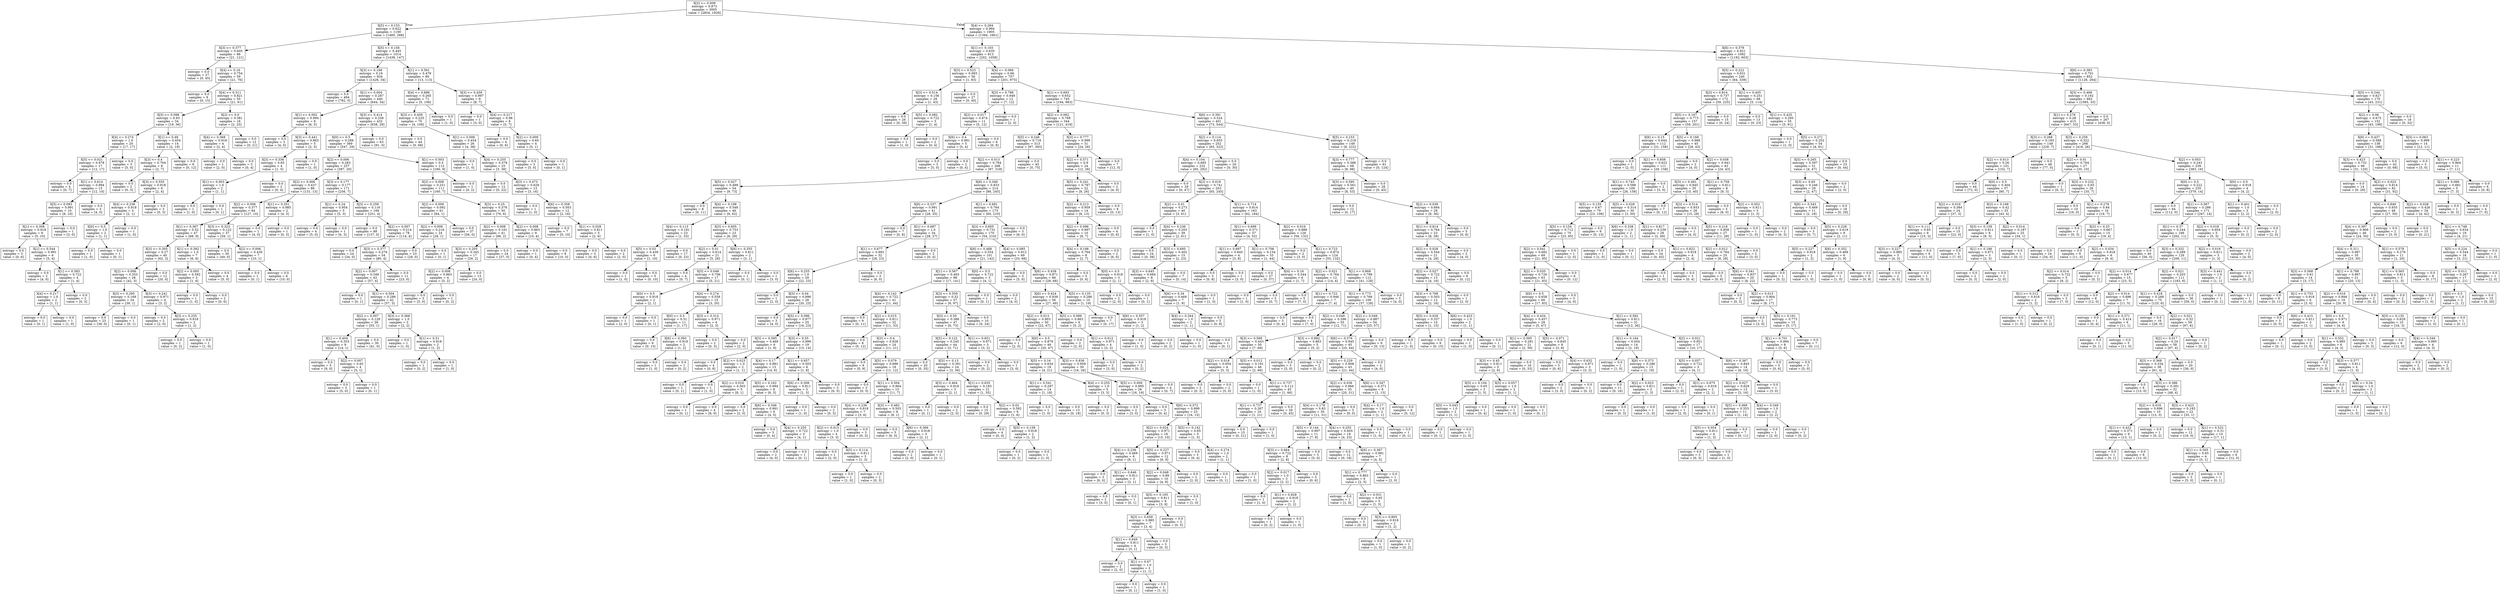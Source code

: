 digraph Tree {
node [shape=box] ;
0 [label="X[2] <= 0.009\nentropy = 0.973\nsamples = 3005\nvalue = [2854, 1929]"] ;
1 [label="X[5] <= 0.153\nentropy = 0.622\nsamples = 1100\nvalue = [1460, 268]"] ;
0 -> 1 [labeldistance=2.5, labelangle=45, headlabel="True"] ;
2 [label="X[3] <= 0.377\nentropy = 0.605\nsamples = 86\nvalue = [21, 121]"] ;
1 -> 2 ;
3 [label="entropy = 0.0\nsamples = 27\nvalue = [0, 45]"] ;
2 -> 3 ;
4 [label="X[4] <= 0.16\nentropy = 0.754\nsamples = 59\nvalue = [21, 76]"] ;
2 -> 4 ;
5 [label="entropy = 0.0\nsamples = 9\nvalue = [0, 15]"] ;
4 -> 5 ;
6 [label="X[4] <= 0.311\nentropy = 0.821\nsamples = 50\nvalue = [21, 61]"] ;
4 -> 6 ;
7 [label="X[5] <= 0.098\nentropy = 0.93\nsamples = 34\nvalue = [19, 36]"] ;
6 -> 7 ;
8 [label="X[4] <= 0.274\nentropy = 1.0\nsamples = 20\nvalue = [17, 17]"] ;
7 -> 8 ;
9 [label="X[5] <= 0.021\nentropy = 0.978\nsamples = 17\nvalue = [12, 17]"] ;
8 -> 9 ;
10 [label="entropy = 0.0\nsamples = 4\nvalue = [0, 7]"] ;
9 -> 10 ;
11 [label="X[1] <= 0.614\nentropy = 0.994\nsamples = 13\nvalue = [12, 10]"] ;
9 -> 11 ;
12 [label="X[5] <= 0.093\nentropy = 0.991\nsamples = 10\nvalue = [8, 10]"] ;
11 -> 12 ;
13 [label="X[1] <= 0.308\nentropy = 0.918\nsamples = 9\nvalue = [5, 10]"] ;
12 -> 13 ;
14 [label="entropy = 0.0\nsamples = 3\nvalue = [0, 6]"] ;
13 -> 14 ;
15 [label="X[1] <= 0.544\nentropy = 0.991\nsamples = 6\nvalue = [5, 4]"] ;
13 -> 15 ;
16 [label="entropy = 0.0\nsamples = 2\nvalue = [4, 0]"] ;
15 -> 16 ;
17 [label="X[1] <= 0.583\nentropy = 0.722\nsamples = 4\nvalue = [1, 4]"] ;
15 -> 17 ;
18 [label="X[4] <= 0.217\nentropy = 1.0\nsamples = 2\nvalue = [1, 1]"] ;
17 -> 18 ;
19 [label="entropy = 0.0\nsamples = 1\nvalue = [0, 1]"] ;
18 -> 19 ;
20 [label="entropy = 0.0\nsamples = 1\nvalue = [1, 0]"] ;
18 -> 20 ;
21 [label="entropy = 0.0\nsamples = 2\nvalue = [0, 3]"] ;
17 -> 21 ;
22 [label="entropy = 0.0\nsamples = 1\nvalue = [3, 0]"] ;
12 -> 22 ;
23 [label="entropy = 0.0\nsamples = 3\nvalue = [4, 0]"] ;
11 -> 23 ;
24 [label="entropy = 0.0\nsamples = 3\nvalue = [5, 0]"] ;
8 -> 24 ;
25 [label="X[1] <= 0.48\nentropy = 0.454\nsamples = 14\nvalue = [2, 19]"] ;
7 -> 25 ;
26 [label="X[3] <= 0.4\nentropy = 0.764\nsamples = 8\nvalue = [2, 7]"] ;
25 -> 26 ;
27 [label="entropy = 0.0\nsamples = 2\nvalue = [0, 3]"] ;
26 -> 27 ;
28 [label="X[3] <= 0.555\nentropy = 0.918\nsamples = 6\nvalue = [2, 4]"] ;
26 -> 28 ;
29 [label="X[4] <= 0.236\nentropy = 0.918\nsamples = 3\nvalue = [2, 1]"] ;
28 -> 29 ;
30 [label="X[0] <= 0.5\nentropy = 1.0\nsamples = 2\nvalue = [1, 1]"] ;
29 -> 30 ;
31 [label="entropy = 0.0\nsamples = 1\nvalue = [1, 0]"] ;
30 -> 31 ;
32 [label="entropy = 0.0\nsamples = 1\nvalue = [0, 1]"] ;
30 -> 32 ;
33 [label="entropy = 0.0\nsamples = 1\nvalue = [1, 0]"] ;
29 -> 33 ;
34 [label="entropy = 0.0\nsamples = 3\nvalue = [0, 3]"] ;
28 -> 34 ;
35 [label="entropy = 0.0\nsamples = 6\nvalue = [0, 12]"] ;
25 -> 35 ;
36 [label="X[2] <= 0.0\nentropy = 0.381\nsamples = 16\nvalue = [2, 25]"] ;
6 -> 36 ;
37 [label="X[4] <= 0.368\nentropy = 0.918\nsamples = 4\nvalue = [2, 4]"] ;
36 -> 37 ;
38 [label="entropy = 0.0\nsamples = 1\nvalue = [2, 0]"] ;
37 -> 38 ;
39 [label="entropy = 0.0\nsamples = 3\nvalue = [0, 4]"] ;
37 -> 39 ;
40 [label="entropy = 0.0\nsamples = 12\nvalue = [0, 21]"] ;
36 -> 40 ;
41 [label="X[5] <= 0.156\nentropy = 0.445\nsamples = 1014\nvalue = [1439, 147]"] ;
1 -> 41 ;
42 [label="X[3] <= 0.168\nentropy = 0.16\nsamples = 934\nvalue = [1426, 34]"] ;
41 -> 42 ;
43 [label="entropy = 0.0\nsamples = 494\nvalue = [782, 0]"] ;
42 -> 43 ;
44 [label="X[1] <= 0.004\nentropy = 0.287\nsamples = 440\nvalue = [644, 34]"] ;
42 -> 44 ;
45 [label="X[1] <= 0.002\nentropy = 0.994\nsamples = 8\nvalue = [6, 5]"] ;
44 -> 45 ;
46 [label="entropy = 0.0\nsamples = 3\nvalue = [4, 0]"] ;
45 -> 46 ;
47 [label="X[3] <= 0.441\nentropy = 0.863\nsamples = 5\nvalue = [2, 5]"] ;
45 -> 47 ;
48 [label="X[3] <= 0.336\nentropy = 0.65\nsamples = 4\nvalue = [1, 5]"] ;
47 -> 48 ;
49 [label="X[1] <= 0.003\nentropy = 1.0\nsamples = 2\nvalue = [1, 1]"] ;
48 -> 49 ;
50 [label="entropy = 0.0\nsamples = 1\nvalue = [1, 0]"] ;
49 -> 50 ;
51 [label="entropy = 0.0\nsamples = 1\nvalue = [0, 1]"] ;
49 -> 51 ;
52 [label="entropy = 0.0\nsamples = 2\nvalue = [0, 4]"] ;
48 -> 52 ;
53 [label="entropy = 0.0\nsamples = 1\nvalue = [1, 0]"] ;
47 -> 53 ;
54 [label="X[3] <= 0.414\nentropy = 0.258\nsamples = 432\nvalue = [638, 29]"] ;
44 -> 54 ;
55 [label="X[0] <= 0.5\nentropy = 0.288\nsamples = 369\nvalue = [547, 29]"] ;
54 -> 55 ;
56 [label="X[2] <= 0.006\nentropy = 0.283\nsamples = 257\nvalue = [387, 20]"] ;
55 -> 56 ;
57 [label="X[2] <= 0.006\nentropy = 0.437\nsamples = 86\nvalue = [131, 13]"] ;
56 -> 57 ;
58 [label="X[2] <= 0.006\nentropy = 0.377\nsamples = 84\nvalue = [127, 10]"] ;
57 -> 58 ;
59 [label="X[1] <= 0.367\nentropy = 0.52\nsamples = 47\nvalue = [68, 9]"] ;
58 -> 59 ;
60 [label="X[3] <= 0.305\nentropy = 0.27\nsamples = 40\nvalue = [62, 3]"] ;
59 -> 60 ;
61 [label="X[2] <= 0.006\nentropy = 0.353\nsamples = 28\nvalue = [42, 3]"] ;
60 -> 61 ;
62 [label="X[3] <= 0.295\nentropy = 0.169\nsamples = 24\nvalue = [39, 1]"] ;
61 -> 62 ;
63 [label="entropy = 0.0\nsamples = 23\nvalue = [39, 0]"] ;
62 -> 63 ;
64 [label="entropy = 0.0\nsamples = 1\nvalue = [0, 1]"] ;
62 -> 64 ;
65 [label="X[3] <= 0.241\nentropy = 0.971\nsamples = 4\nvalue = [3, 2]"] ;
61 -> 65 ;
66 [label="entropy = 0.0\nsamples = 2\nvalue = [2, 0]"] ;
65 -> 66 ;
67 [label="X[3] <= 0.255\nentropy = 0.918\nsamples = 2\nvalue = [1, 2]"] ;
65 -> 67 ;
68 [label="entropy = 0.0\nsamples = 1\nvalue = [0, 2]"] ;
67 -> 68 ;
69 [label="entropy = 0.0\nsamples = 1\nvalue = [1, 0]"] ;
67 -> 69 ;
70 [label="entropy = 0.0\nsamples = 12\nvalue = [20, 0]"] ;
60 -> 70 ;
71 [label="X[1] <= 0.392\nentropy = 1.0\nsamples = 7\nvalue = [6, 6]"] ;
59 -> 71 ;
72 [label="X[2] <= 0.005\nentropy = 0.592\nsamples = 3\nvalue = [1, 6]"] ;
71 -> 72 ;
73 [label="entropy = 0.0\nsamples = 1\nvalue = [1, 0]"] ;
72 -> 73 ;
74 [label="entropy = 0.0\nsamples = 2\nvalue = [0, 6]"] ;
72 -> 74 ;
75 [label="entropy = 0.0\nsamples = 4\nvalue = [5, 0]"] ;
71 -> 75 ;
76 [label="X[3] <= 0.323\nentropy = 0.122\nsamples = 37\nvalue = [59, 1]"] ;
58 -> 76 ;
77 [label="entropy = 0.0\nsamples = 30\nvalue = [49, 0]"] ;
76 -> 77 ;
78 [label="X[2] <= 0.006\nentropy = 0.439\nsamples = 7\nvalue = [10, 1]"] ;
76 -> 78 ;
79 [label="entropy = 0.0\nsamples = 1\nvalue = [0, 1]"] ;
78 -> 79 ;
80 [label="entropy = 0.0\nsamples = 6\nvalue = [10, 0]"] ;
78 -> 80 ;
81 [label="X[1] <= 0.351\nentropy = 0.985\nsamples = 2\nvalue = [4, 3]"] ;
57 -> 81 ;
82 [label="entropy = 0.0\nsamples = 1\nvalue = [4, 0]"] ;
81 -> 82 ;
83 [label="entropy = 0.0\nsamples = 1\nvalue = [0, 3]"] ;
81 -> 83 ;
84 [label="X[3] <= 0.177\nentropy = 0.177\nsamples = 171\nvalue = [256, 7]"] ;
56 -> 84 ;
85 [label="X[1] <= 0.24\nentropy = 0.954\nsamples = 5\nvalue = [5, 3]"] ;
84 -> 85 ;
86 [label="entropy = 0.0\nsamples = 4\nvalue = [5, 0]"] ;
85 -> 86 ;
87 [label="entropy = 0.0\nsamples = 1\nvalue = [0, 3]"] ;
85 -> 87 ;
88 [label="X[3] <= 0.259\nentropy = 0.116\nsamples = 166\nvalue = [251, 4]"] ;
84 -> 88 ;
89 [label="entropy = 0.0\nsamples = 88\nvalue = [137, 0]"] ;
88 -> 89 ;
90 [label="X[2] <= 0.007\nentropy = 0.214\nsamples = 78\nvalue = [114, 4]"] ;
88 -> 90 ;
91 [label="entropy = 0.0\nsamples = 24\nvalue = [34, 0]"] ;
90 -> 91 ;
92 [label="X[3] <= 0.377\nentropy = 0.276\nsamples = 54\nvalue = [80, 4]"] ;
90 -> 92 ;
93 [label="X[2] <= 0.007\nentropy = 0.349\nsamples = 43\nvalue = [57, 4]"] ;
92 -> 93 ;
94 [label="entropy = 0.0\nsamples = 1\nvalue = [0, 1]"] ;
93 -> 94 ;
95 [label="X[1] <= 0.504\nentropy = 0.286\nsamples = 42\nvalue = [57, 3]"] ;
93 -> 95 ;
96 [label="X[2] <= 0.007\nentropy = 0.129\nsamples = 39\nvalue = [55, 1]"] ;
95 -> 96 ;
97 [label="X[1] <= 0.404\nentropy = 0.353\nsamples = 9\nvalue = [14, 1]"] ;
96 -> 97 ;
98 [label="entropy = 0.0\nsamples = 5\nvalue = [9, 0]"] ;
97 -> 98 ;
99 [label="X[2] <= 0.007\nentropy = 0.65\nsamples = 4\nvalue = [5, 1]"] ;
97 -> 99 ;
100 [label="entropy = 0.0\nsamples = 3\nvalue = [5, 0]"] ;
99 -> 100 ;
101 [label="entropy = 0.0\nsamples = 1\nvalue = [0, 1]"] ;
99 -> 101 ;
102 [label="entropy = 0.0\nsamples = 30\nvalue = [41, 0]"] ;
96 -> 102 ;
103 [label="X[3] <= 0.368\nentropy = 1.0\nsamples = 3\nvalue = [2, 2]"] ;
95 -> 103 ;
104 [label="entropy = 0.0\nsamples = 1\nvalue = [1, 0]"] ;
103 -> 104 ;
105 [label="X[1] <= 0.51\nentropy = 0.918\nsamples = 2\nvalue = [1, 2]"] ;
103 -> 105 ;
106 [label="entropy = 0.0\nsamples = 1\nvalue = [0, 2]"] ;
105 -> 106 ;
107 [label="entropy = 0.0\nsamples = 1\nvalue = [1, 0]"] ;
105 -> 107 ;
108 [label="entropy = 0.0\nsamples = 11\nvalue = [23, 0]"] ;
92 -> 108 ;
109 [label="X[1] <= 0.503\nentropy = 0.3\nsamples = 112\nvalue = [160, 9]"] ;
55 -> 109 ;
110 [label="X[2] <= 0.008\nentropy = 0.251\nsamples = 111\nvalue = [160, 7]"] ;
109 -> 110 ;
111 [label="X[2] <= 0.006\nentropy = 0.092\nsamples = 61\nvalue = [84, 1]"] ;
110 -> 111 ;
112 [label="X[2] <= 0.006\nentropy = 0.216\nsamples = 24\nvalue = [28, 1]"] ;
111 -> 112 ;
113 [label="entropy = 0.0\nsamples = 23\nvalue = [28, 0]"] ;
112 -> 113 ;
114 [label="entropy = 0.0\nsamples = 1\nvalue = [0, 1]"] ;
112 -> 114 ;
115 [label="entropy = 0.0\nsamples = 37\nvalue = [56, 0]"] ;
111 -> 115 ;
116 [label="X[3] <= 0.25\nentropy = 0.378\nsamples = 50\nvalue = [76, 6]"] ;
110 -> 116 ;
117 [label="X[2] <= 0.008\nentropy = 0.191\nsamples = 41\nvalue = [66, 2]"] ;
116 -> 117 ;
118 [label="X[3] <= 0.205\nentropy = 0.345\nsamples = 17\nvalue = [29, 2]"] ;
117 -> 118 ;
119 [label="X[2] <= 0.008\nentropy = 0.863\nsamples = 4\nvalue = [5, 2]"] ;
118 -> 119 ;
120 [label="entropy = 0.0\nsamples = 3\nvalue = [5, 0]"] ;
119 -> 120 ;
121 [label="entropy = 0.0\nsamples = 1\nvalue = [0, 2]"] ;
119 -> 121 ;
122 [label="entropy = 0.0\nsamples = 13\nvalue = [24, 0]"] ;
118 -> 122 ;
123 [label="entropy = 0.0\nsamples = 24\nvalue = [37, 0]"] ;
117 -> 123 ;
124 [label="X[2] <= 0.008\nentropy = 0.863\nsamples = 9\nvalue = [10, 4]"] ;
116 -> 124 ;
125 [label="entropy = 0.0\nsamples = 1\nvalue = [0, 4]"] ;
124 -> 125 ;
126 [label="entropy = 0.0\nsamples = 8\nvalue = [10, 0]"] ;
124 -> 126 ;
127 [label="entropy = 0.0\nsamples = 1\nvalue = [0, 2]"] ;
109 -> 127 ;
128 [label="entropy = 0.0\nsamples = 63\nvalue = [91, 0]"] ;
54 -> 128 ;
129 [label="X[1] <= 0.561\nentropy = 0.479\nsamples = 80\nvalue = [13, 113]"] ;
41 -> 129 ;
130 [label="X[4] <= 0.896\nentropy = 0.265\nsamples = 71\nvalue = [5, 106]"] ;
129 -> 130 ;
131 [label="X[3] <= 0.459\nentropy = 0.225\nsamples = 70\nvalue = [4, 106]"] ;
130 -> 131 ;
132 [label="entropy = 0.0\nsamples = 44\nvalue = [0, 68]"] ;
131 -> 132 ;
133 [label="X[1] <= 0.006\nentropy = 0.454\nsamples = 26\nvalue = [4, 38]"] ;
131 -> 133 ;
134 [label="entropy = 0.0\nsamples = 1\nvalue = [1, 0]"] ;
133 -> 134 ;
135 [label="X[4] <= 0.255\nentropy = 0.378\nsamples = 25\nvalue = [3, 38]"] ;
133 -> 135 ;
136 [label="entropy = 0.0\nsamples = 12\nvalue = [0, 22]"] ;
135 -> 136 ;
137 [label="X[3] <= 0.473\nentropy = 0.629\nsamples = 13\nvalue = [3, 16]"] ;
135 -> 137 ;
138 [label="entropy = 0.0\nsamples = 1\nvalue = [1, 0]"] ;
137 -> 138 ;
139 [label="X[6] <= 0.358\nentropy = 0.503\nsamples = 12\nvalue = [2, 16]"] ;
137 -> 139 ;
140 [label="entropy = 0.0\nsamples = 7\nvalue = [0, 10]"] ;
139 -> 140 ;
141 [label="X[1] <= 0.028\nentropy = 0.811\nsamples = 5\nvalue = [2, 6]"] ;
139 -> 141 ;
142 [label="entropy = 0.0\nsamples = 3\nvalue = [0, 6]"] ;
141 -> 142 ;
143 [label="entropy = 0.0\nsamples = 2\nvalue = [2, 0]"] ;
141 -> 143 ;
144 [label="entropy = 0.0\nsamples = 1\nvalue = [1, 0]"] ;
130 -> 144 ;
145 [label="X[3] <= 0.459\nentropy = 0.997\nsamples = 9\nvalue = [8, 7]"] ;
129 -> 145 ;
146 [label="entropy = 0.0\nsamples = 1\nvalue = [3, 0]"] ;
145 -> 146 ;
147 [label="X[4] <= 0.217\nentropy = 0.98\nsamples = 8\nvalue = [5, 7]"] ;
145 -> 147 ;
148 [label="entropy = 0.0\nsamples = 4\nvalue = [0, 6]"] ;
147 -> 148 ;
149 [label="X[2] <= 0.009\nentropy = 0.65\nsamples = 4\nvalue = [5, 1]"] ;
147 -> 149 ;
150 [label="entropy = 0.0\nsamples = 3\nvalue = [5, 0]"] ;
149 -> 150 ;
151 [label="entropy = 0.0\nsamples = 1\nvalue = [0, 1]"] ;
149 -> 151 ;
152 [label="X[4] <= 0.284\nentropy = 0.994\nsamples = 1905\nvalue = [1394, 1661]"] ;
0 -> 152 [labeldistance=2.5, labelangle=-45, headlabel="False"] ;
153 [label="X[1] <= 0.103\nentropy = 0.635\nsamples = 813\nvalue = [202, 1058]"] ;
152 -> 153 ;
154 [label="X[3] <= 0.523\nentropy = 0.093\nsamples = 56\nvalue = [1, 83]"] ;
153 -> 154 ;
155 [label="X[3] <= 0.514\nentropy = 0.156\nsamples = 29\nvalue = [1, 43]"] ;
154 -> 155 ;
156 [label="entropy = 0.0\nsamples = 26\nvalue = [0, 39]"] ;
155 -> 156 ;
157 [label="X[5] <= 0.082\nentropy = 0.722\nsamples = 3\nvalue = [1, 4]"] ;
155 -> 157 ;
158 [label="entropy = 0.0\nsamples = 1\nvalue = [1, 0]"] ;
157 -> 158 ;
159 [label="entropy = 0.0\nsamples = 2\nvalue = [0, 4]"] ;
157 -> 159 ;
160 [label="entropy = 0.0\nsamples = 27\nvalue = [0, 40]"] ;
154 -> 160 ;
161 [label="X[4] <= 0.066\nentropy = 0.66\nsamples = 757\nvalue = [201, 975]"] ;
153 -> 161 ;
162 [label="X[3] <= 0.786\nentropy = 0.949\nsamples = 12\nvalue = [7, 12]"] ;
161 -> 162 ;
163 [label="X[2] <= 0.017\nentropy = 0.874\nsamples = 11\nvalue = [5, 12]"] ;
162 -> 163 ;
164 [label="X[6] <= 0.4\nentropy = 0.991\nsamples = 5\nvalue = [5, 4]"] ;
163 -> 164 ;
165 [label="entropy = 0.0\nsamples = 3\nvalue = [5, 0]"] ;
164 -> 165 ;
166 [label="entropy = 0.0\nsamples = 2\nvalue = [0, 4]"] ;
164 -> 166 ;
167 [label="entropy = 0.0\nsamples = 6\nvalue = [0, 8]"] ;
163 -> 167 ;
168 [label="entropy = 0.0\nsamples = 1\nvalue = [2, 0]"] ;
162 -> 168 ;
169 [label="X[1] <= 0.693\nentropy = 0.652\nsamples = 745\nvalue = [194, 963]"] ;
161 -> 169 ;
170 [label="X[2] <= 0.062\nentropy = 0.768\nsamples = 344\nvalue = [121, 419]"] ;
169 -> 170 ;
171 [label="X[5] <= 0.246\nentropy = 0.718\nsamples = 313\nvalue = [97, 393]"] ;
170 -> 171 ;
172 [label="X[2] <= 0.013\nentropy = 0.784\nsamples = 268\nvalue = [97, 318]"] ;
171 -> 172 ;
173 [label="X[5] <= 0.027\nentropy = 0.499\nsamples = 54\nvalue = [9, 73]"] ;
172 -> 173 ;
174 [label="entropy = 0.0\nsamples = 8\nvalue = [0, 11]"] ;
173 -> 174 ;
175 [label="X[4] <= 0.198\nentropy = 0.548\nsamples = 46\nvalue = [9, 62]"] ;
173 -> 175 ;
176 [label="X[4] <= 0.113\nentropy = 0.191\nsamples = 23\nvalue = [1, 33]"] ;
175 -> 176 ;
177 [label="X[5] <= 0.03\nentropy = 0.439\nsamples = 6\nvalue = [1, 10]"] ;
176 -> 177 ;
178 [label="entropy = 0.0\nsamples = 1\nvalue = [1, 0]"] ;
177 -> 178 ;
179 [label="entropy = 0.0\nsamples = 5\nvalue = [0, 10]"] ;
177 -> 179 ;
180 [label="entropy = 0.0\nsamples = 17\nvalue = [0, 23]"] ;
176 -> 180 ;
181 [label="X[3] <= 0.605\nentropy = 0.753\nsamples = 23\nvalue = [8, 29]"] ;
175 -> 181 ;
182 [label="X[2] <= 0.01\nentropy = 0.614\nsamples = 21\nvalue = [5, 28]"] ;
181 -> 182 ;
183 [label="entropy = 0.0\nsamples = 4\nvalue = [0, 7]"] ;
182 -> 183 ;
184 [label="X[5] <= 0.048\nentropy = 0.706\nsamples = 17\nvalue = [5, 21]"] ;
182 -> 184 ;
185 [label="X[0] <= 0.5\nentropy = 0.918\nsamples = 2\nvalue = [2, 1]"] ;
184 -> 185 ;
186 [label="entropy = 0.0\nsamples = 1\nvalue = [2, 0]"] ;
185 -> 186 ;
187 [label="entropy = 0.0\nsamples = 1\nvalue = [0, 1]"] ;
185 -> 187 ;
188 [label="X[4] <= 0.274\nentropy = 0.559\nsamples = 15\nvalue = [3, 20]"] ;
184 -> 188 ;
189 [label="X[0] <= 0.5\nentropy = 0.31\nsamples = 11\nvalue = [1, 17]"] ;
188 -> 189 ;
190 [label="entropy = 0.0\nsamples = 9\nvalue = [0, 15]"] ;
189 -> 190 ;
191 [label="X[6] <= 0.393\nentropy = 0.918\nsamples = 2\nvalue = [1, 2]"] ;
189 -> 191 ;
192 [label="entropy = 0.0\nsamples = 1\nvalue = [1, 0]"] ;
191 -> 192 ;
193 [label="entropy = 0.0\nsamples = 1\nvalue = [0, 2]"] ;
191 -> 193 ;
194 [label="X[3] <= 0.314\nentropy = 0.971\nsamples = 4\nvalue = [2, 3]"] ;
188 -> 194 ;
195 [label="entropy = 0.0\nsamples = 2\nvalue = [0, 3]"] ;
194 -> 195 ;
196 [label="entropy = 0.0\nsamples = 2\nvalue = [2, 0]"] ;
194 -> 196 ;
197 [label="X[6] <= 0.355\nentropy = 0.811\nsamples = 2\nvalue = [3, 1]"] ;
181 -> 197 ;
198 [label="entropy = 0.0\nsamples = 1\nvalue = [0, 1]"] ;
197 -> 198 ;
199 [label="entropy = 0.0\nsamples = 1\nvalue = [3, 0]"] ;
197 -> 199 ;
200 [label="X[6] <= 0.349\nentropy = 0.833\nsamples = 214\nvalue = [88, 245]"] ;
172 -> 200 ;
201 [label="X[6] <= 0.237\nentropy = 0.991\nsamples = 41\nvalue = [28, 35]"] ;
200 -> 201 ;
202 [label="entropy = 0.0\nsamples = 7\nvalue = [0, 8]"] ;
201 -> 202 ;
203 [label="X[1] <= 0.687\nentropy = 1.0\nsamples = 34\nvalue = [28, 27]"] ;
201 -> 203 ;
204 [label="X[1] <= 0.677\nentropy = 0.993\nsamples = 32\nvalue = [28, 23]"] ;
203 -> 204 ;
205 [label="X[6] <= 0.255\nentropy = 1.0\nsamples = 29\nvalue = [22, 23]"] ;
204 -> 205 ;
206 [label="entropy = 0.0\nsamples = 1\nvalue = [2, 0]"] ;
205 -> 206 ;
207 [label="X[5] <= 0.04\nentropy = 0.996\nsamples = 28\nvalue = [20, 23]"] ;
205 -> 207 ;
208 [label="entropy = 0.0\nsamples = 3\nvalue = [4, 0]"] ;
207 -> 208 ;
209 [label="X[5] <= 0.096\nentropy = 0.977\nsamples = 25\nvalue = [16, 23]"] ;
207 -> 209 ;
210 [label="X[3] <= 0.595\nentropy = 0.469\nsamples = 6\nvalue = [1, 9]"] ;
209 -> 210 ;
211 [label="entropy = 0.0\nsamples = 4\nvalue = [0, 8]"] ;
210 -> 211 ;
212 [label="X[2] <= 0.023\nentropy = 1.0\nsamples = 2\nvalue = [1, 1]"] ;
210 -> 212 ;
213 [label="entropy = 0.0\nsamples = 1\nvalue = [0, 1]"] ;
212 -> 213 ;
214 [label="entropy = 0.0\nsamples = 1\nvalue = [1, 0]"] ;
212 -> 214 ;
215 [label="X[3] <= 0.55\nentropy = 0.999\nsamples = 19\nvalue = [15, 14]"] ;
209 -> 215 ;
216 [label="X[4] <= 0.17\nentropy = 0.881\nsamples = 13\nvalue = [14, 6]"] ;
215 -> 216 ;
217 [label="X[2] <= 0.016\nentropy = 0.503\nsamples = 5\nvalue = [8, 1]"] ;
216 -> 217 ;
218 [label="entropy = 0.0\nsamples = 1\nvalue = [0, 1]"] ;
217 -> 218 ;
219 [label="entropy = 0.0\nsamples = 4\nvalue = [8, 0]"] ;
217 -> 219 ;
220 [label="X[5] <= 0.162\nentropy = 0.994\nsamples = 8\nvalue = [6, 5]"] ;
216 -> 220 ;
221 [label="entropy = 0.0\nsamples = 2\nvalue = [2, 0]"] ;
220 -> 221 ;
222 [label="X[6] <= 0.346\nentropy = 0.991\nsamples = 6\nvalue = [4, 5]"] ;
220 -> 222 ;
223 [label="entropy = 0.0\nsamples = 3\nvalue = [0, 4]"] ;
222 -> 223 ;
224 [label="X[4] <= 0.255\nentropy = 0.722\nsamples = 3\nvalue = [4, 1]"] ;
222 -> 224 ;
225 [label="entropy = 0.0\nsamples = 2\nvalue = [4, 0]"] ;
224 -> 225 ;
226 [label="entropy = 0.0\nsamples = 1\nvalue = [0, 1]"] ;
224 -> 226 ;
227 [label="X[1] <= 0.657\nentropy = 0.503\nsamples = 6\nvalue = [1, 8]"] ;
215 -> 227 ;
228 [label="X[6] <= 0.308\nentropy = 0.811\nsamples = 3\nvalue = [1, 3]"] ;
227 -> 228 ;
229 [label="entropy = 0.0\nsamples = 1\nvalue = [1, 0]"] ;
228 -> 229 ;
230 [label="entropy = 0.0\nsamples = 2\nvalue = [0, 3]"] ;
228 -> 230 ;
231 [label="entropy = 0.0\nsamples = 3\nvalue = [0, 5]"] ;
227 -> 231 ;
232 [label="entropy = 0.0\nsamples = 3\nvalue = [6, 0]"] ;
204 -> 232 ;
233 [label="entropy = 0.0\nsamples = 2\nvalue = [0, 4]"] ;
203 -> 233 ;
234 [label="X[1] <= 0.691\nentropy = 0.764\nsamples = 173\nvalue = [60, 210]"] ;
200 -> 234 ;
235 [label="X[3] <= 0.605\nentropy = 0.731\nsamples = 170\nvalue = [54, 210]"] ;
234 -> 235 ;
236 [label="X[6] <= 0.488\nentropy = 0.554\nsamples = 101\nvalue = [21, 142]"] ;
235 -> 236 ;
237 [label="X[1] <= 0.567\nentropy = 0.493\nsamples = 98\nvalue = [17, 141]"] ;
236 -> 237 ;
238 [label="X[4] <= 0.142\nentropy = 0.722\nsamples = 41\nvalue = [11, 44]"] ;
237 -> 238 ;
239 [label="entropy = 0.0\nsamples = 9\nvalue = [0, 11]"] ;
238 -> 239 ;
240 [label="X[2] <= 0.015\nentropy = 0.811\nsamples = 32\nvalue = [11, 33]"] ;
238 -> 240 ;
241 [label="entropy = 0.0\nsamples = 8\nvalue = [0, 12]"] ;
240 -> 241 ;
242 [label="X[3] <= 0.4\nentropy = 0.928\nsamples = 24\nvalue = [11, 21]"] ;
240 -> 242 ;
243 [label="entropy = 0.0\nsamples = 6\nvalue = [0, 9]"] ;
242 -> 243 ;
244 [label="X[5] <= 0.079\nentropy = 0.999\nsamples = 18\nvalue = [11, 12]"] ;
242 -> 244 ;
245 [label="entropy = 0.0\nsamples = 3\nvalue = [0, 5]"] ;
244 -> 245 ;
246 [label="X[1] <= 0.504\nentropy = 0.964\nsamples = 15\nvalue = [11, 7]"] ;
244 -> 246 ;
247 [label="X[4] <= 0.236\nentropy = 0.918\nsamples = 7\nvalue = [3, 6]"] ;
246 -> 247 ;
248 [label="X[2] <= 0.015\nentropy = 1.0\nsamples = 4\nvalue = [3, 3]"] ;
247 -> 248 ;
249 [label="entropy = 0.0\nsamples = 1\nvalue = [2, 0]"] ;
248 -> 249 ;
250 [label="X[5] <= 0.114\nentropy = 0.811\nsamples = 3\nvalue = [1, 3]"] ;
248 -> 250 ;
251 [label="entropy = 0.0\nsamples = 1\nvalue = [1, 0]"] ;
250 -> 251 ;
252 [label="entropy = 0.0\nsamples = 2\nvalue = [0, 3]"] ;
250 -> 252 ;
253 [label="entropy = 0.0\nsamples = 3\nvalue = [0, 3]"] ;
247 -> 253 ;
254 [label="X[3] <= 0.482\nentropy = 0.503\nsamples = 8\nvalue = [8, 1]"] ;
246 -> 254 ;
255 [label="entropy = 0.0\nsamples = 5\nvalue = [6, 0]"] ;
254 -> 255 ;
256 [label="X[6] <= 0.366\nentropy = 0.918\nsamples = 3\nvalue = [2, 1]"] ;
254 -> 256 ;
257 [label="entropy = 0.0\nsamples = 2\nvalue = [2, 0]"] ;
256 -> 257 ;
258 [label="entropy = 0.0\nsamples = 1\nvalue = [0, 1]"] ;
256 -> 258 ;
259 [label="X[3] <= 0.559\nentropy = 0.32\nsamples = 57\nvalue = [6, 97]"] ;
237 -> 259 ;
260 [label="X[3] <= 0.55\nentropy = 0.388\nsamples = 47\nvalue = [6, 73]"] ;
259 -> 260 ;
261 [label="X[5] <= 0.122\nentropy = 0.245\nsamples = 44\nvalue = [3, 71]"] ;
260 -> 261 ;
262 [label="entropy = 0.0\nsamples = 20\nvalue = [0, 35]"] ;
261 -> 262 ;
263 [label="X[5] <= 0.13\nentropy = 0.391\nsamples = 24\nvalue = [3, 36]"] ;
261 -> 263 ;
264 [label="X[3] <= 0.464\nentropy = 0.918\nsamples = 3\nvalue = [2, 1]"] ;
263 -> 264 ;
265 [label="entropy = 0.0\nsamples = 1\nvalue = [0, 1]"] ;
264 -> 265 ;
266 [label="entropy = 0.0\nsamples = 2\nvalue = [2, 0]"] ;
264 -> 266 ;
267 [label="X[1] <= 0.635\nentropy = 0.183\nsamples = 21\nvalue = [1, 35]"] ;
263 -> 267 ;
268 [label="entropy = 0.0\nsamples = 15\nvalue = [0, 29]"] ;
267 -> 268 ;
269 [label="X[2] <= 0.02\nentropy = 0.592\nsamples = 6\nvalue = [1, 6]"] ;
267 -> 269 ;
270 [label="entropy = 0.0\nsamples = 4\nvalue = [0, 4]"] ;
269 -> 270 ;
271 [label="X[5] <= 0.158\nentropy = 0.918\nsamples = 2\nvalue = [1, 2]"] ;
269 -> 271 ;
272 [label="entropy = 0.0\nsamples = 1\nvalue = [0, 2]"] ;
271 -> 272 ;
273 [label="entropy = 0.0\nsamples = 1\nvalue = [1, 0]"] ;
271 -> 273 ;
274 [label="X[1] <= 0.651\nentropy = 0.971\nsamples = 3\nvalue = [3, 2]"] ;
260 -> 274 ;
275 [label="entropy = 0.0\nsamples = 2\nvalue = [0, 2]"] ;
274 -> 275 ;
276 [label="entropy = 0.0\nsamples = 1\nvalue = [3, 0]"] ;
274 -> 276 ;
277 [label="entropy = 0.0\nsamples = 10\nvalue = [0, 24]"] ;
259 -> 277 ;
278 [label="X[0] <= 0.5\nentropy = 0.722\nsamples = 3\nvalue = [4, 1]"] ;
236 -> 278 ;
279 [label="entropy = 0.0\nsamples = 1\nvalue = [0, 1]"] ;
278 -> 279 ;
280 [label="entropy = 0.0\nsamples = 2\nvalue = [4, 0]"] ;
278 -> 280 ;
281 [label="X[4] <= 0.085\nentropy = 0.912\nsamples = 69\nvalue = [33, 68]"] ;
235 -> 281 ;
282 [label="entropy = 0.0\nsamples = 3\nvalue = [5, 0]"] ;
281 -> 282 ;
283 [label="X[6] <= 0.438\nentropy = 0.871\nsamples = 66\nvalue = [28, 68]"] ;
281 -> 283 ;
284 [label="X[6] <= 0.424\nentropy = 0.939\nsamples = 56\nvalue = [27, 49]"] ;
283 -> 284 ;
285 [label="X[2] <= 0.013\nentropy = 0.903\nsamples = 50\nvalue = [22, 47]"] ;
284 -> 285 ;
286 [label="entropy = 0.0\nsamples = 1\nvalue = [2, 0]"] ;
285 -> 286 ;
287 [label="X[0] <= 0.5\nentropy = 0.879\nsamples = 49\nvalue = [20, 47]"] ;
285 -> 287 ;
288 [label="X[5] <= 0.16\nentropy = 0.634\nsamples = 19\nvalue = [4, 21]"] ;
287 -> 288 ;
289 [label="X[1] <= 0.541\nentropy = 0.297\nsamples = 14\nvalue = [1, 18]"] ;
288 -> 289 ;
290 [label="entropy = 0.0\nsamples = 1\nvalue = [1, 0]"] ;
289 -> 290 ;
291 [label="entropy = 0.0\nsamples = 13\nvalue = [0, 18]"] ;
289 -> 291 ;
292 [label="X[4] <= 0.255\nentropy = 1.0\nsamples = 5\nvalue = [3, 3]"] ;
288 -> 292 ;
293 [label="entropy = 0.0\nsamples = 3\nvalue = [0, 3]"] ;
292 -> 293 ;
294 [label="entropy = 0.0\nsamples = 2\nvalue = [3, 0]"] ;
292 -> 294 ;
295 [label="X[3] <= 0.836\nentropy = 0.959\nsamples = 30\nvalue = [16, 26]"] ;
287 -> 295 ;
296 [label="X[5] <= 0.009\nentropy = 0.995\nsamples = 26\nvalue = [16, 19]"] ;
295 -> 296 ;
297 [label="entropy = 0.0\nsamples = 3\nvalue = [0, 4]"] ;
296 -> 297 ;
298 [label="X[6] <= 0.372\nentropy = 0.999\nsamples = 23\nvalue = [16, 15]"] ;
296 -> 298 ;
299 [label="X[2] <= 0.024\nentropy = 0.971\nsamples = 18\nvalue = [15, 10]"] ;
298 -> 299 ;
300 [label="X[4] <= 0.236\nentropy = 0.469\nsamples = 6\nvalue = [9, 1]"] ;
299 -> 300 ;
301 [label="entropy = 0.0\nsamples = 3\nvalue = [6, 0]"] ;
300 -> 301 ;
302 [label="X[1] <= 0.646\nentropy = 0.811\nsamples = 3\nvalue = [3, 1]"] ;
300 -> 302 ;
303 [label="entropy = 0.0\nsamples = 2\nvalue = [3, 0]"] ;
302 -> 303 ;
304 [label="entropy = 0.0\nsamples = 1\nvalue = [0, 1]"] ;
302 -> 304 ;
305 [label="X[5] <= 0.227\nentropy = 0.971\nsamples = 12\nvalue = [6, 9]"] ;
299 -> 305 ;
306 [label="X[2] <= 0.048\nentropy = 0.89\nsamples = 10\nvalue = [4, 9]"] ;
305 -> 306 ;
307 [label="X[5] <= 0.165\nentropy = 0.811\nsamples = 9\nvalue = [3, 9]"] ;
306 -> 307 ;
308 [label="X[3] <= 0.659\nentropy = 0.985\nsamples = 7\nvalue = [3, 4]"] ;
307 -> 308 ;
309 [label="X[1] <= 0.649\nentropy = 0.811\nsamples = 4\nvalue = [3, 1]"] ;
308 -> 309 ;
310 [label="entropy = 0.0\nsamples = 2\nvalue = [2, 0]"] ;
309 -> 310 ;
311 [label="X[1] <= 0.67\nentropy = 1.0\nsamples = 2\nvalue = [1, 1]"] ;
309 -> 311 ;
312 [label="entropy = 0.0\nsamples = 1\nvalue = [0, 1]"] ;
311 -> 312 ;
313 [label="entropy = 0.0\nsamples = 1\nvalue = [1, 0]"] ;
311 -> 313 ;
314 [label="entropy = 0.0\nsamples = 3\nvalue = [0, 3]"] ;
308 -> 314 ;
315 [label="entropy = 0.0\nsamples = 2\nvalue = [0, 5]"] ;
307 -> 315 ;
316 [label="entropy = 0.0\nsamples = 1\nvalue = [1, 0]"] ;
306 -> 316 ;
317 [label="entropy = 0.0\nsamples = 2\nvalue = [2, 0]"] ;
305 -> 317 ;
318 [label="X[5] <= 0.142\nentropy = 0.65\nsamples = 5\nvalue = [1, 5]"] ;
298 -> 318 ;
319 [label="entropy = 0.0\nsamples = 3\nvalue = [0, 4]"] ;
318 -> 319 ;
320 [label="X[4] <= 0.274\nentropy = 1.0\nsamples = 2\nvalue = [1, 1]"] ;
318 -> 320 ;
321 [label="entropy = 0.0\nsamples = 1\nvalue = [0, 1]"] ;
320 -> 321 ;
322 [label="entropy = 0.0\nsamples = 1\nvalue = [1, 0]"] ;
320 -> 322 ;
323 [label="entropy = 0.0\nsamples = 4\nvalue = [0, 7]"] ;
295 -> 323 ;
324 [label="X[5] <= 0.089\nentropy = 0.863\nsamples = 6\nvalue = [5, 2]"] ;
284 -> 324 ;
325 [label="entropy = 0.0\nsamples = 2\nvalue = [2, 0]"] ;
324 -> 325 ;
326 [label="X[1] <= 0.612\nentropy = 0.971\nsamples = 4\nvalue = [3, 2]"] ;
324 -> 326 ;
327 [label="entropy = 0.0\nsamples = 2\nvalue = [3, 0]"] ;
326 -> 327 ;
328 [label="entropy = 0.0\nsamples = 2\nvalue = [0, 2]"] ;
326 -> 328 ;
329 [label="X[5] <= 0.135\nentropy = 0.286\nsamples = 10\nvalue = [1, 19]"] ;
283 -> 329 ;
330 [label="entropy = 0.0\nsamples = 7\nvalue = [0, 17]"] ;
329 -> 330 ;
331 [label="X[6] <= 0.557\nentropy = 0.918\nsamples = 3\nvalue = [1, 2]"] ;
329 -> 331 ;
332 [label="entropy = 0.0\nsamples = 1\nvalue = [1, 0]"] ;
331 -> 332 ;
333 [label="entropy = 0.0\nsamples = 2\nvalue = [0, 2]"] ;
331 -> 333 ;
334 [label="entropy = 0.0\nsamples = 3\nvalue = [6, 0]"] ;
234 -> 334 ;
335 [label="entropy = 0.0\nsamples = 45\nvalue = [0, 75]"] ;
171 -> 335 ;
336 [label="X[3] <= 0.777\nentropy = 0.999\nsamples = 31\nvalue = [24, 26]"] ;
170 -> 336 ;
337 [label="X[2] <= 0.571\nentropy = 0.9\nsamples = 24\nvalue = [12, 26]"] ;
336 -> 337 ;
338 [label="X[5] <= 0.241\nentropy = 0.787\nsamples = 22\nvalue = [8, 26]"] ;
337 -> 338 ;
339 [label="X[2] <= 0.213\nentropy = 0.959\nsamples = 14\nvalue = [8, 13]"] ;
338 -> 339 ;
340 [label="X[2] <= 0.096\nentropy = 0.997\nsamples = 10\nvalue = [8, 7]"] ;
339 -> 340 ;
341 [label="X[4] <= 0.198\nentropy = 0.764\nsamples = 8\nvalue = [2, 7]"] ;
340 -> 341 ;
342 [label="entropy = 0.0\nsamples = 5\nvalue = [0, 6]"] ;
341 -> 342 ;
343 [label="X[0] <= 0.5\nentropy = 0.918\nsamples = 3\nvalue = [2, 1]"] ;
341 -> 343 ;
344 [label="entropy = 0.0\nsamples = 2\nvalue = [2, 0]"] ;
343 -> 344 ;
345 [label="entropy = 0.0\nsamples = 1\nvalue = [0, 1]"] ;
343 -> 345 ;
346 [label="entropy = 0.0\nsamples = 2\nvalue = [6, 0]"] ;
340 -> 346 ;
347 [label="entropy = 0.0\nsamples = 4\nvalue = [0, 6]"] ;
339 -> 347 ;
348 [label="entropy = 0.0\nsamples = 8\nvalue = [0, 13]"] ;
338 -> 348 ;
349 [label="entropy = 0.0\nsamples = 2\nvalue = [4, 0]"] ;
337 -> 349 ;
350 [label="entropy = 0.0\nsamples = 7\nvalue = [12, 0]"] ;
336 -> 350 ;
351 [label="X[6] <= 0.391\nentropy = 0.524\nsamples = 401\nvalue = [73, 544]"] ;
169 -> 351 ;
352 [label="X[2] <= 0.114\nentropy = 0.653\nsamples = 252\nvalue = [65, 322]"] ;
351 -> 352 ;
353 [label="X[4] <= 0.104\nentropy = 0.685\nsamples = 232\nvalue = [65, 292]"] ;
352 -> 353 ;
354 [label="entropy = 0.0\nsamples = 29\nvalue = [0, 47]"] ;
353 -> 354 ;
355 [label="X[2] <= 0.016\nentropy = 0.741\nsamples = 203\nvalue = [65, 245]"] ;
353 -> 355 ;
356 [label="X[2] <= 0.01\nentropy = 0.273\nsamples = 40\nvalue = [3, 61]"] ;
355 -> 356 ;
357 [label="entropy = 0.0\nsamples = 1\nvalue = [1, 0]"] ;
356 -> 357 ;
358 [label="X[4] <= 0.236\nentropy = 0.203\nsamples = 39\nvalue = [2, 61]"] ;
356 -> 358 ;
359 [label="entropy = 0.0\nsamples = 24\nvalue = [0, 38]"] ;
358 -> 359 ;
360 [label="X[3] <= 0.695\nentropy = 0.402\nsamples = 15\nvalue = [2, 23]"] ;
358 -> 360 ;
361 [label="X[3] <= 0.645\nentropy = 0.684\nsamples = 8\nvalue = [2, 9]"] ;
360 -> 361 ;
362 [label="X[6] <= 0.34\nentropy = 0.469\nsamples = 7\nvalue = [1, 9]"] ;
361 -> 362 ;
363 [label="X[4] <= 0.264\nentropy = 1.0\nsamples = 2\nvalue = [1, 1]"] ;
362 -> 363 ;
364 [label="entropy = 0.0\nsamples = 1\nvalue = [1, 0]"] ;
363 -> 364 ;
365 [label="entropy = 0.0\nsamples = 1\nvalue = [0, 1]"] ;
363 -> 365 ;
366 [label="entropy = 0.0\nsamples = 5\nvalue = [0, 8]"] ;
362 -> 366 ;
367 [label="entropy = 0.0\nsamples = 1\nvalue = [1, 0]"] ;
361 -> 367 ;
368 [label="entropy = 0.0\nsamples = 7\nvalue = [0, 14]"] ;
360 -> 368 ;
369 [label="X[1] <= 0.714\nentropy = 0.814\nsamples = 163\nvalue = [62, 184]"] ;
355 -> 369 ;
370 [label="X[1] <= 0.699\nentropy = 0.371\nsamples = 37\nvalue = [4, 52]"] ;
369 -> 370 ;
371 [label="X[1] <= 0.697\nentropy = 0.845\nsamples = 4\nvalue = [3, 8]"] ;
370 -> 371 ;
372 [label="entropy = 0.0\nsamples = 3\nvalue = [0, 8]"] ;
371 -> 372 ;
373 [label="entropy = 0.0\nsamples = 1\nvalue = [3, 0]"] ;
371 -> 373 ;
374 [label="X[1] <= 0.706\nentropy = 0.154\nsamples = 33\nvalue = [1, 44]"] ;
370 -> 374 ;
375 [label="entropy = 0.0\nsamples = 27\nvalue = [0, 37]"] ;
374 -> 375 ;
376 [label="X[4] <= 0.16\nentropy = 0.544\nsamples = 6\nvalue = [1, 7]"] ;
374 -> 376 ;
377 [label="entropy = 0.0\nsamples = 1\nvalue = [1, 0]"] ;
376 -> 377 ;
378 [label="entropy = 0.0\nsamples = 5\nvalue = [0, 7]"] ;
376 -> 378 ;
379 [label="X[2] <= 0.016\nentropy = 0.888\nsamples = 126\nvalue = [58, 132]"] ;
369 -> 379 ;
380 [label="entropy = 0.0\nsamples = 2\nvalue = [3, 0]"] ;
379 -> 380 ;
381 [label="X[1] <= 0.723\nentropy = 0.874\nsamples = 124\nvalue = [55, 132]"] ;
379 -> 381 ;
382 [label="X[2] <= 0.021\nentropy = 0.764\nsamples = 12\nvalue = [14, 4]"] ;
381 -> 382 ;
383 [label="entropy = 0.0\nsamples = 5\nvalue = [7, 0]"] ;
382 -> 383 ;
384 [label="X[1] <= 0.722\nentropy = 0.946\nsamples = 7\nvalue = [7, 4]"] ;
382 -> 384 ;
385 [label="entropy = 0.0\nsamples = 3\nvalue = [0, 4]"] ;
384 -> 385 ;
386 [label="entropy = 0.0\nsamples = 4\nvalue = [7, 0]"] ;
384 -> 386 ;
387 [label="X[1] <= 0.868\nentropy = 0.799\nsamples = 112\nvalue = [41, 128]"] ;
381 -> 387 ;
388 [label="X[1] <= 0.773\nentropy = 0.768\nsamples = 109\nvalue = [37, 128]"] ;
387 -> 388 ;
389 [label="X[2] <= 0.049\nentropy = 0.596\nsamples = 55\nvalue = [12, 71]"] ;
388 -> 389 ;
390 [label="X[3] <= 0.568\nentropy = 0.443\nsamples = 50\nvalue = [7, 69]"] ;
389 -> 390 ;
391 [label="X[2] <= 0.018\nentropy = 0.954\nsamples = 4\nvalue = [5, 3]"] ;
390 -> 391 ;
392 [label="entropy = 0.0\nsamples = 2\nvalue = [0, 3]"] ;
391 -> 392 ;
393 [label="entropy = 0.0\nsamples = 2\nvalue = [5, 0]"] ;
391 -> 393 ;
394 [label="X[5] <= 0.012\nentropy = 0.191\nsamples = 46\nvalue = [2, 66]"] ;
390 -> 394 ;
395 [label="entropy = 0.0\nsamples = 1\nvalue = [1, 0]"] ;
394 -> 395 ;
396 [label="X[1] <= 0.737\nentropy = 0.112\nsamples = 45\nvalue = [1, 66]"] ;
394 -> 396 ;
397 [label="X[1] <= 0.737\nentropy = 0.267\nsamples = 16\nvalue = [1, 21]"] ;
396 -> 397 ;
398 [label="entropy = 0.0\nsamples = 15\nvalue = [0, 21]"] ;
397 -> 398 ;
399 [label="entropy = 0.0\nsamples = 1\nvalue = [1, 0]"] ;
397 -> 399 ;
400 [label="entropy = 0.0\nsamples = 29\nvalue = [0, 45]"] ;
396 -> 400 ;
401 [label="X[3] <= 0.882\nentropy = 0.863\nsamples = 5\nvalue = [5, 2]"] ;
389 -> 401 ;
402 [label="entropy = 0.0\nsamples = 3\nvalue = [5, 0]"] ;
401 -> 402 ;
403 [label="entropy = 0.0\nsamples = 2\nvalue = [0, 2]"] ;
401 -> 403 ;
404 [label="X[2] <= 0.049\nentropy = 0.887\nsamples = 54\nvalue = [25, 57]"] ;
388 -> 404 ;
405 [label="X[6] <= 0.376\nentropy = 0.945\nsamples = 45\nvalue = [25, 44]"] ;
404 -> 405 ;
406 [label="X[5] <= 0.229\nentropy = 0.908\nsamples = 43\nvalue = [21, 44]"] ;
405 -> 406 ;
407 [label="X[2] <= 0.036\nentropy = 0.966\nsamples = 35\nvalue = [20, 31]"] ;
406 -> 407 ;
408 [label="X[4] <= 0.179\nentropy = 0.83\nsamples = 30\nvalue = [11, 31]"] ;
407 -> 408 ;
409 [label="X[5] <= 0.144\nentropy = 0.997\nsamples = 11\nvalue = [7, 8]"] ;
408 -> 409 ;
410 [label="X[3] <= 0.664\nentropy = 0.722\nsamples = 8\nvalue = [2, 8]"] ;
409 -> 410 ;
411 [label="X[2] <= 0.017\nentropy = 1.0\nsamples = 3\nvalue = [2, 2]"] ;
410 -> 411 ;
412 [label="entropy = 0.0\nsamples = 1\nvalue = [1, 0]"] ;
411 -> 412 ;
413 [label="X[1] <= 0.828\nentropy = 0.918\nsamples = 2\nvalue = [1, 2]"] ;
411 -> 413 ;
414 [label="entropy = 0.0\nsamples = 1\nvalue = [0, 2]"] ;
413 -> 414 ;
415 [label="entropy = 0.0\nsamples = 1\nvalue = [1, 0]"] ;
413 -> 415 ;
416 [label="entropy = 0.0\nsamples = 5\nvalue = [0, 6]"] ;
410 -> 416 ;
417 [label="entropy = 0.0\nsamples = 3\nvalue = [5, 0]"] ;
409 -> 417 ;
418 [label="X[4] <= 0.255\nentropy = 0.605\nsamples = 19\nvalue = [4, 23]"] ;
408 -> 418 ;
419 [label="entropy = 0.0\nsamples = 12\nvalue = [0, 18]"] ;
418 -> 419 ;
420 [label="X[6] <= 0.367\nentropy = 0.991\nsamples = 7\nvalue = [4, 5]"] ;
418 -> 420 ;
421 [label="X[1] <= 0.777\nentropy = 0.863\nsamples = 6\nvalue = [2, 5]"] ;
420 -> 421 ;
422 [label="entropy = 0.0\nsamples = 1\nvalue = [1, 0]"] ;
421 -> 422 ;
423 [label="X[2] <= 0.031\nentropy = 0.65\nsamples = 5\nvalue = [1, 5]"] ;
421 -> 423 ;
424 [label="entropy = 0.0\nsamples = 3\nvalue = [0, 3]"] ;
423 -> 424 ;
425 [label="X[3] <= 0.805\nentropy = 0.918\nsamples = 2\nvalue = [1, 2]"] ;
423 -> 425 ;
426 [label="entropy = 0.0\nsamples = 1\nvalue = [1, 0]"] ;
425 -> 426 ;
427 [label="entropy = 0.0\nsamples = 1\nvalue = [0, 2]"] ;
425 -> 427 ;
428 [label="entropy = 0.0\nsamples = 1\nvalue = [2, 0]"] ;
420 -> 428 ;
429 [label="entropy = 0.0\nsamples = 5\nvalue = [9, 0]"] ;
407 -> 429 ;
430 [label="X[6] <= 0.347\nentropy = 0.371\nsamples = 8\nvalue = [1, 13]"] ;
406 -> 430 ;
431 [label="X[4] <= 0.17\nentropy = 1.0\nsamples = 2\nvalue = [1, 1]"] ;
430 -> 431 ;
432 [label="entropy = 0.0\nsamples = 1\nvalue = [1, 0]"] ;
431 -> 432 ;
433 [label="entropy = 0.0\nsamples = 1\nvalue = [0, 1]"] ;
431 -> 433 ;
434 [label="entropy = 0.0\nsamples = 6\nvalue = [0, 12]"] ;
430 -> 434 ;
435 [label="entropy = 0.0\nsamples = 2\nvalue = [4, 0]"] ;
405 -> 435 ;
436 [label="entropy = 0.0\nsamples = 9\nvalue = [0, 13]"] ;
404 -> 436 ;
437 [label="entropy = 0.0\nsamples = 3\nvalue = [4, 0]"] ;
387 -> 437 ;
438 [label="entropy = 0.0\nsamples = 20\nvalue = [0, 30]"] ;
352 -> 438 ;
439 [label="X[5] <= 0.153\nentropy = 0.218\nsamples = 149\nvalue = [8, 222]"] ;
351 -> 439 ;
440 [label="X[3] <= 0.777\nentropy = 0.386\nsamples = 68\nvalue = [8, 98]"] ;
439 -> 440 ;
441 [label="X[3] <= 0.595\nentropy = 0.561\nsamples = 40\nvalue = [8, 53]"] ;
440 -> 441 ;
442 [label="entropy = 0.0\nsamples = 12\nvalue = [0, 17]"] ;
441 -> 442 ;
443 [label="X[2] <= 0.039\nentropy = 0.684\nsamples = 28\nvalue = [8, 36]"] ;
441 -> 443 ;
444 [label="X[1] <= 0.814\nentropy = 0.764\nsamples = 23\nvalue = [8, 28]"] ;
443 -> 444 ;
445 [label="X[2] <= 0.028\nentropy = 0.544\nsamples = 21\nvalue = [4, 28]"] ;
444 -> 445 ;
446 [label="X[2] <= 0.027\nentropy = 0.722\nsamples = 13\nvalue = [4, 16]"] ;
445 -> 446 ;
447 [label="X[3] <= 0.768\nentropy = 0.503\nsamples = 12\nvalue = [2, 16]"] ;
446 -> 447 ;
448 [label="X[5] <= 0.029\nentropy = 0.337\nsamples = 10\nvalue = [1, 15]"] ;
447 -> 448 ;
449 [label="entropy = 0.0\nsamples = 1\nvalue = [1, 0]"] ;
448 -> 449 ;
450 [label="entropy = 0.0\nsamples = 9\nvalue = [0, 15]"] ;
448 -> 450 ;
451 [label="X[6] <= 0.423\nentropy = 1.0\nsamples = 2\nvalue = [1, 1]"] ;
447 -> 451 ;
452 [label="entropy = 0.0\nsamples = 1\nvalue = [1, 0]"] ;
451 -> 452 ;
453 [label="entropy = 0.0\nsamples = 1\nvalue = [0, 1]"] ;
451 -> 453 ;
454 [label="entropy = 0.0\nsamples = 1\nvalue = [2, 0]"] ;
446 -> 454 ;
455 [label="entropy = 0.0\nsamples = 8\nvalue = [0, 12]"] ;
445 -> 455 ;
456 [label="entropy = 0.0\nsamples = 2\nvalue = [4, 0]"] ;
444 -> 456 ;
457 [label="entropy = 0.0\nsamples = 5\nvalue = [0, 8]"] ;
443 -> 457 ;
458 [label="entropy = 0.0\nsamples = 28\nvalue = [0, 45]"] ;
440 -> 458 ;
459 [label="entropy = 0.0\nsamples = 81\nvalue = [0, 124]"] ;
439 -> 459 ;
460 [label="X[6] <= 0.379\nentropy = 0.921\nsamples = 1092\nvalue = [1192, 603]"] ;
152 -> 460 ;
461 [label="X[5] <= 0.222\nentropy = 0.631\nsamples = 240\nvalue = [64, 339]"] ;
460 -> 461 ;
462 [label="X[3] <= 0.814\nentropy = 0.737\nsamples = 172\nvalue = [59, 225]"] ;
461 -> 462 ;
463 [label="X[5] <= 0.167\nentropy = 0.773\nsamples = 157\nvalue = [59, 201]"] ;
462 -> 463 ;
464 [label="X[6] <= 0.15\nentropy = 0.644\nsamples = 112\nvalue = [31, 158]"] ;
463 -> 464 ;
465 [label="entropy = 0.0\nsamples = 1\nvalue = [2, 0]"] ;
464 -> 465 ;
466 [label="X[1] <= 0.858\nentropy = 0.622\nsamples = 111\nvalue = [29, 158]"] ;
464 -> 466 ;
467 [label="X[1] <= 0.743\nentropy = 0.588\nsamples = 109\nvalue = [26, 158]"] ;
466 -> 467 ;
468 [label="X[5] <= 0.155\nentropy = 0.67\nsamples = 79\nvalue = [23, 108]"] ;
467 -> 468 ;
469 [label="X[5] <= 0.154\nentropy = 0.712\nsamples = 70\nvalue = [23, 95]"] ;
468 -> 469 ;
470 [label="X[2] <= 0.041\nentropy = 0.682\nsamples = 69\nvalue = [21, 95]"] ;
469 -> 470 ;
471 [label="X[2] <= 0.035\nentropy = 0.726\nsamples = 63\nvalue = [21, 83]"] ;
470 -> 471 ;
472 [label="X[0] <= 0.5\nentropy = 0.658\nsamples = 60\nvalue = [17, 83]"] ;
471 -> 472 ;
473 [label="X[4] <= 0.434\nentropy = 0.457\nsamples = 29\nvalue = [5, 47]"] ;
472 -> 473 ;
474 [label="X[1] <= 0.595\nentropy = 0.281\nsamples = 21\nvalue = [2, 39]"] ;
473 -> 474 ;
475 [label="X[3] <= 0.45\nentropy = 0.811\nsamples = 5\nvalue = [2, 6]"] ;
474 -> 475 ;
476 [label="X[5] <= 0.104\nentropy = 0.65\nsamples = 3\nvalue = [1, 5]"] ;
475 -> 476 ;
477 [label="X[5] <= 0.043\nentropy = 1.0\nsamples = 2\nvalue = [1, 1]"] ;
476 -> 477 ;
478 [label="entropy = 0.0\nsamples = 1\nvalue = [0, 1]"] ;
477 -> 478 ;
479 [label="entropy = 0.0\nsamples = 1\nvalue = [1, 0]"] ;
477 -> 479 ;
480 [label="entropy = 0.0\nsamples = 1\nvalue = [0, 4]"] ;
476 -> 480 ;
481 [label="X[5] <= 0.057\nentropy = 1.0\nsamples = 2\nvalue = [1, 1]"] ;
475 -> 481 ;
482 [label="entropy = 0.0\nsamples = 1\nvalue = [1, 0]"] ;
481 -> 482 ;
483 [label="entropy = 0.0\nsamples = 1\nvalue = [0, 1]"] ;
481 -> 483 ;
484 [label="entropy = 0.0\nsamples = 16\nvalue = [0, 33]"] ;
474 -> 484 ;
485 [label="X[5] <= 0.071\nentropy = 0.845\nsamples = 8\nvalue = [3, 8]"] ;
473 -> 485 ;
486 [label="entropy = 0.0\nsamples = 5\nvalue = [0, 6]"] ;
485 -> 486 ;
487 [label="X[4] <= 0.632\nentropy = 0.971\nsamples = 3\nvalue = [3, 2]"] ;
485 -> 487 ;
488 [label="entropy = 0.0\nsamples = 2\nvalue = [3, 0]"] ;
487 -> 488 ;
489 [label="entropy = 0.0\nsamples = 1\nvalue = [0, 2]"] ;
487 -> 489 ;
490 [label="X[1] <= 0.582\nentropy = 0.811\nsamples = 31\nvalue = [12, 36]"] ;
472 -> 490 ;
491 [label="X[1] <= 0.164\nentropy = 0.454\nsamples = 14\nvalue = [2, 19]"] ;
490 -> 491 ;
492 [label="entropy = 0.0\nsamples = 1\nvalue = [1, 0]"] ;
491 -> 492 ;
493 [label="X[6] <= 0.373\nentropy = 0.286\nsamples = 13\nvalue = [1, 19]"] ;
491 -> 493 ;
494 [label="entropy = 0.0\nsamples = 11\nvalue = [0, 16]"] ;
493 -> 494 ;
495 [label="X[2] <= 0.023\nentropy = 0.811\nsamples = 2\nvalue = [1, 3]"] ;
493 -> 495 ;
496 [label="entropy = 0.0\nsamples = 1\nvalue = [0, 3]"] ;
495 -> 496 ;
497 [label="entropy = 0.0\nsamples = 1\nvalue = [1, 0]"] ;
495 -> 497 ;
498 [label="X[2] <= 0.021\nentropy = 0.951\nsamples = 17\nvalue = [10, 17]"] ;
490 -> 498 ;
499 [label="X[5] <= 0.057\nentropy = 0.722\nsamples = 3\nvalue = [4, 1]"] ;
498 -> 499 ;
500 [label="entropy = 0.0\nsamples = 1\nvalue = [2, 0]"] ;
499 -> 500 ;
501 [label="X[1] <= 0.675\nentropy = 0.918\nsamples = 2\nvalue = [2, 1]"] ;
499 -> 501 ;
502 [label="entropy = 0.0\nsamples = 1\nvalue = [2, 0]"] ;
501 -> 502 ;
503 [label="entropy = 0.0\nsamples = 1\nvalue = [0, 1]"] ;
501 -> 503 ;
504 [label="X[6] <= 0.367\nentropy = 0.845\nsamples = 14\nvalue = [6, 16]"] ;
498 -> 504 ;
505 [label="X[2] <= 0.027\nentropy = 0.629\nsamples = 13\nvalue = [3, 16]"] ;
504 -> 505 ;
506 [label="X[5] <= 0.069\nentropy = 0.353\nsamples = 11\nvalue = [1, 14]"] ;
505 -> 506 ;
507 [label="X[5] <= 0.054\nentropy = 0.811\nsamples = 4\nvalue = [1, 3]"] ;
506 -> 507 ;
508 [label="entropy = 0.0\nsamples = 3\nvalue = [0, 3]"] ;
507 -> 508 ;
509 [label="entropy = 0.0\nsamples = 1\nvalue = [1, 0]"] ;
507 -> 509 ;
510 [label="entropy = 0.0\nsamples = 7\nvalue = [0, 11]"] ;
506 -> 510 ;
511 [label="X[4] <= 0.349\nentropy = 1.0\nsamples = 2\nvalue = [2, 2]"] ;
505 -> 511 ;
512 [label="entropy = 0.0\nsamples = 1\nvalue = [2, 0]"] ;
511 -> 512 ;
513 [label="entropy = 0.0\nsamples = 1\nvalue = [0, 2]"] ;
511 -> 513 ;
514 [label="entropy = 0.0\nsamples = 1\nvalue = [3, 0]"] ;
504 -> 514 ;
515 [label="entropy = 0.0\nsamples = 3\nvalue = [4, 0]"] ;
471 -> 515 ;
516 [label="entropy = 0.0\nsamples = 6\nvalue = [0, 12]"] ;
470 -> 516 ;
517 [label="entropy = 0.0\nsamples = 1\nvalue = [2, 0]"] ;
469 -> 517 ;
518 [label="entropy = 0.0\nsamples = 9\nvalue = [0, 13]"] ;
468 -> 518 ;
519 [label="X[5] <= 0.028\nentropy = 0.314\nsamples = 30\nvalue = [3, 50]"] ;
467 -> 519 ;
520 [label="X[6] <= 0.338\nentropy = 1.0\nsamples = 2\nvalue = [1, 1]"] ;
519 -> 520 ;
521 [label="entropy = 0.0\nsamples = 1\nvalue = [1, 0]"] ;
520 -> 521 ;
522 [label="entropy = 0.0\nsamples = 1\nvalue = [0, 1]"] ;
520 -> 522 ;
523 [label="X[1] <= 0.817\nentropy = 0.239\nsamples = 28\nvalue = [2, 49]"] ;
519 -> 523 ;
524 [label="entropy = 0.0\nsamples = 24\nvalue = [0, 45]"] ;
523 -> 524 ;
525 [label="X[1] <= 0.822\nentropy = 0.918\nsamples = 4\nvalue = [2, 4]"] ;
523 -> 525 ;
526 [label="entropy = 0.0\nsamples = 1\nvalue = [2, 0]"] ;
525 -> 526 ;
527 [label="entropy = 0.0\nsamples = 3\nvalue = [0, 4]"] ;
525 -> 527 ;
528 [label="entropy = 0.0\nsamples = 2\nvalue = [3, 0]"] ;
466 -> 528 ;
529 [label="X[5] <= 0.168\nentropy = 0.968\nsamples = 45\nvalue = [28, 43]"] ;
463 -> 529 ;
530 [label="entropy = 0.0\nsamples = 2\nvalue = [4, 0]"] ;
529 -> 530 ;
531 [label="X[2] <= 0.038\nentropy = 0.941\nsamples = 43\nvalue = [24, 43]"] ;
529 -> 531 ;
532 [label="X[3] <= 0.491\nentropy = 0.845\nsamples = 35\nvalue = [15, 40]"] ;
531 -> 532 ;
533 [label="entropy = 0.0\nsamples = 7\nvalue = [0, 12]"] ;
532 -> 533 ;
534 [label="X[3] <= 0.514\nentropy = 0.933\nsamples = 28\nvalue = [15, 28]"] ;
532 -> 534 ;
535 [label="entropy = 0.0\nsamples = 1\nvalue = [4, 0]"] ;
534 -> 535 ;
536 [label="X[5] <= 0.218\nentropy = 0.858\nsamples = 27\nvalue = [11, 28]"] ;
534 -> 536 ;
537 [label="X[2] <= 0.012\nentropy = 0.764\nsamples = 25\nvalue = [8, 28]"] ;
536 -> 537 ;
538 [label="entropy = 0.0\nsamples = 5\nvalue = [0, 6]"] ;
537 -> 538 ;
539 [label="X[6] <= 0.341\nentropy = 0.837\nsamples = 20\nvalue = [8, 22]"] ;
537 -> 539 ;
540 [label="entropy = 0.0\nsamples = 3\nvalue = [0, 5]"] ;
539 -> 540 ;
541 [label="X[2] <= 0.015\nentropy = 0.904\nsamples = 17\nvalue = [8, 17]"] ;
539 -> 541 ;
542 [label="entropy = 0.0\nsamples = 2\nvalue = [3, 0]"] ;
541 -> 542 ;
543 [label="X[5] <= 0.191\nentropy = 0.773\nsamples = 15\nvalue = [5, 17]"] ;
541 -> 543 ;
544 [label="X[1] <= 0.701\nentropy = 0.994\nsamples = 8\nvalue = [5, 6]"] ;
543 -> 544 ;
545 [label="entropy = 0.0\nsamples = 5\nvalue = [0, 6]"] ;
544 -> 545 ;
546 [label="entropy = 0.0\nsamples = 3\nvalue = [5, 0]"] ;
544 -> 546 ;
547 [label="entropy = 0.0\nsamples = 7\nvalue = [0, 11]"] ;
543 -> 547 ;
548 [label="entropy = 0.0\nsamples = 2\nvalue = [3, 0]"] ;
536 -> 548 ;
549 [label="X[1] <= 0.758\nentropy = 0.811\nsamples = 8\nvalue = [9, 3]"] ;
531 -> 549 ;
550 [label="entropy = 0.0\nsamples = 5\nvalue = [8, 0]"] ;
549 -> 550 ;
551 [label="X[2] <= 0.052\nentropy = 0.811\nsamples = 3\nvalue = [1, 3]"] ;
549 -> 551 ;
552 [label="entropy = 0.0\nsamples = 1\nvalue = [1, 0]"] ;
551 -> 552 ;
553 [label="entropy = 0.0\nsamples = 2\nvalue = [0, 3]"] ;
551 -> 553 ;
554 [label="entropy = 0.0\nsamples = 15\nvalue = [0, 24]"] ;
462 -> 554 ;
555 [label="X[1] <= 0.405\nentropy = 0.251\nsamples = 68\nvalue = [5, 114]"] ;
461 -> 555 ;
556 [label="entropy = 0.0\nsamples = 13\nvalue = [0, 23]"] ;
555 -> 556 ;
557 [label="X[1] <= 0.425\nentropy = 0.295\nsamples = 55\nvalue = [5, 91]"] ;
555 -> 557 ;
558 [label="entropy = 0.0\nsamples = 1\nvalue = [1, 0]"] ;
557 -> 558 ;
559 [label="X[5] <= 0.271\nentropy = 0.252\nsamples = 54\nvalue = [4, 91]"] ;
557 -> 559 ;
560 [label="X[5] <= 0.265\nentropy = 0.397\nsamples = 31\nvalue = [4, 47]"] ;
559 -> 560 ;
561 [label="X[3] <= 0.65\nentropy = 0.246\nsamples = 29\nvalue = [2, 47]"] ;
560 -> 561 ;
562 [label="X[6] <= 0.343\nentropy = 0.469\nsamples = 11\nvalue = [2, 18]"] ;
561 -> 562 ;
563 [label="entropy = 0.0\nsamples = 3\nvalue = [0, 7]"] ;
562 -> 563 ;
564 [label="X[5] <= 0.228\nentropy = 0.619\nsamples = 8\nvalue = [2, 11]"] ;
562 -> 564 ;
565 [label="X[5] <= 0.227\nentropy = 0.918\nsamples = 2\nvalue = [1, 2]"] ;
564 -> 565 ;
566 [label="entropy = 0.0\nsamples = 1\nvalue = [0, 2]"] ;
565 -> 566 ;
567 [label="entropy = 0.0\nsamples = 1\nvalue = [1, 0]"] ;
565 -> 567 ;
568 [label="X[6] <= 0.352\nentropy = 0.469\nsamples = 6\nvalue = [1, 9]"] ;
564 -> 568 ;
569 [label="entropy = 0.0\nsamples = 1\nvalue = [1, 0]"] ;
568 -> 569 ;
570 [label="entropy = 0.0\nsamples = 5\nvalue = [0, 9]"] ;
568 -> 570 ;
571 [label="entropy = 0.0\nsamples = 18\nvalue = [0, 29]"] ;
561 -> 571 ;
572 [label="entropy = 0.0\nsamples = 2\nvalue = [2, 0]"] ;
560 -> 572 ;
573 [label="entropy = 0.0\nsamples = 23\nvalue = [0, 44]"] ;
559 -> 573 ;
574 [label="X[6] <= 0.383\nentropy = 0.701\nsamples = 852\nvalue = [1128, 264]"] ;
460 -> 574 ;
575 [label="X[3] <= 0.468\nentropy = 0.192\nsamples = 682\nvalue = [1085, 33]"] ;
574 -> 575 ;
576 [label="X[1] <= 0.276\nentropy = 0.28\nsamples = 415\nvalue = [647, 33]"] ;
575 -> 576 ;
577 [label="X[3] <= 0.268\nentropy = 0.193\nsamples = 149\nvalue = [229, 7]"] ;
576 -> 577 ;
578 [label="X[2] <= 0.013\nentropy = 0.26\nsamples = 101\nvalue = [152, 7]"] ;
577 -> 578 ;
579 [label="entropy = 0.0\nsamples = 44\nvalue = [72, 0]"] ;
578 -> 579 ;
580 [label="X[0] <= 0.5\nentropy = 0.404\nsamples = 57\nvalue = [80, 7]"] ;
578 -> 580 ;
581 [label="X[2] <= 0.016\nentropy = 0.384\nsamples = 24\nvalue = [37, 3]"] ;
580 -> 581 ;
582 [label="X[1] <= 0.111\nentropy = 0.65\nsamples = 9\nvalue = [15, 3]"] ;
581 -> 582 ;
583 [label="X[3] <= 0.227\nentropy = 0.985\nsamples = 3\nvalue = [4, 3]"] ;
582 -> 583 ;
584 [label="entropy = 0.0\nsamples = 2\nvalue = [4, 0]"] ;
583 -> 584 ;
585 [label="entropy = 0.0\nsamples = 1\nvalue = [0, 3]"] ;
583 -> 585 ;
586 [label="entropy = 0.0\nsamples = 6\nvalue = [11, 0]"] ;
582 -> 586 ;
587 [label="entropy = 0.0\nsamples = 15\nvalue = [22, 0]"] ;
581 -> 587 ;
588 [label="X[3] <= 0.168\nentropy = 0.42\nsamples = 33\nvalue = [43, 4]"] ;
580 -> 588 ;
589 [label="X[3] <= 0.159\nentropy = 0.811\nsamples = 8\nvalue = [9, 3]"] ;
588 -> 589 ;
590 [label="entropy = 0.0\nsamples = 5\nvalue = [7, 0]"] ;
589 -> 590 ;
591 [label="X[1] <= 0.186\nentropy = 0.971\nsamples = 3\nvalue = [2, 3]"] ;
589 -> 591 ;
592 [label="entropy = 0.0\nsamples = 2\nvalue = [0, 3]"] ;
591 -> 592 ;
593 [label="entropy = 0.0\nsamples = 1\nvalue = [2, 0]"] ;
591 -> 593 ;
594 [label="X[2] <= 0.014\nentropy = 0.187\nsamples = 25\nvalue = [34, 1]"] ;
588 -> 594 ;
595 [label="entropy = 0.0\nsamples = 1\nvalue = [0, 1]"] ;
594 -> 595 ;
596 [label="entropy = 0.0\nsamples = 24\nvalue = [34, 0]"] ;
594 -> 596 ;
597 [label="entropy = 0.0\nsamples = 48\nvalue = [77, 0]"] ;
577 -> 597 ;
598 [label="X[3] <= 0.259\nentropy = 0.322\nsamples = 266\nvalue = [418, 26]"] ;
576 -> 598 ;
599 [label="X[2] <= 0.01\nentropy = 0.764\nsamples = 27\nvalue = [35, 10]"] ;
598 -> 599 ;
600 [label="entropy = 0.0\nsamples = 1\nvalue = [0, 3]"] ;
599 -> 600 ;
601 [label="X[3] <= 0.232\nentropy = 0.65\nsamples = 26\nvalue = [35, 7]"] ;
599 -> 601 ;
602 [label="entropy = 0.0\nsamples = 10\nvalue = [16, 0]"] ;
601 -> 602 ;
603 [label="X[1] <= 0.278\nentropy = 0.84\nsamples = 16\nvalue = [19, 7]"] ;
601 -> 603 ;
604 [label="entropy = 0.0\nsamples = 1\nvalue = [0, 3]"] ;
603 -> 604 ;
605 [label="X[3] <= 0.25\nentropy = 0.667\nsamples = 15\nvalue = [19, 4]"] ;
603 -> 605 ;
606 [label="entropy = 0.0\nsamples = 9\nvalue = [11, 0]"] ;
605 -> 606 ;
607 [label="X[2] <= 0.034\nentropy = 0.918\nsamples = 6\nvalue = [8, 4]"] ;
605 -> 607 ;
608 [label="X[2] <= 0.014\nentropy = 0.722\nsamples = 5\nvalue = [8, 2]"] ;
607 -> 608 ;
609 [label="X[1] <= 0.312\nentropy = 0.918\nsamples = 2\nvalue = [1, 2]"] ;
608 -> 609 ;
610 [label="entropy = 0.0\nsamples = 1\nvalue = [1, 0]"] ;
609 -> 610 ;
611 [label="entropy = 0.0\nsamples = 1\nvalue = [0, 2]"] ;
609 -> 611 ;
612 [label="entropy = 0.0\nsamples = 3\nvalue = [7, 0]"] ;
608 -> 612 ;
613 [label="entropy = 0.0\nsamples = 1\nvalue = [0, 2]"] ;
607 -> 613 ;
614 [label="X[2] <= 0.053\nentropy = 0.243\nsamples = 239\nvalue = [383, 16]"] ;
598 -> 614 ;
615 [label="X[0] <= 0.5\nentropy = 0.222\nsamples = 235\nvalue = [379, 14]"] ;
614 -> 615 ;
616 [label="entropy = 0.0\nsamples = 64\nvalue = [112, 0]"] ;
615 -> 616 ;
617 [label="X[1] <= 0.567\nentropy = 0.286\nsamples = 171\nvalue = [267, 14]"] ;
615 -> 617 ;
618 [label="X[1] <= 0.37\nentropy = 0.244\nsamples = 166\nvalue = [262, 11]"] ;
617 -> 618 ;
619 [label="entropy = 0.0\nsamples = 40\nvalue = [56, 0]"] ;
618 -> 619 ;
620 [label="X[3] <= 0.332\nentropy = 0.289\nsamples = 126\nvalue = [206, 11]"] ;
618 -> 620 ;
621 [label="X[2] <= 0.014\nentropy = 0.677\nsamples = 15\nvalue = [23, 5]"] ;
620 -> 621 ;
622 [label="entropy = 0.0\nsamples = 8\nvalue = [12, 0]"] ;
621 -> 622 ;
623 [label="X[2] <= 0.014\nentropy = 0.896\nsamples = 7\nvalue = [11, 5]"] ;
621 -> 623 ;
624 [label="entropy = 0.0\nsamples = 1\nvalue = [0, 4]"] ;
623 -> 624 ;
625 [label="X[1] <= 0.371\nentropy = 0.414\nsamples = 6\nvalue = [11, 1]"] ;
623 -> 625 ;
626 [label="entropy = 0.0\nsamples = 1\nvalue = [0, 1]"] ;
625 -> 626 ;
627 [label="entropy = 0.0\nsamples = 5\nvalue = [11, 0]"] ;
625 -> 627 ;
628 [label="X[2] <= 0.021\nentropy = 0.203\nsamples = 111\nvalue = [183, 6]"] ;
620 -> 628 ;
629 [label="X[1] <= 0.418\nentropy = 0.268\nsamples = 75\nvalue = [125, 6]"] ;
628 -> 629 ;
630 [label="entropy = 0.0\nsamples = 16\nvalue = [28, 0]"] ;
629 -> 630 ;
631 [label="X[2] <= 0.021\nentropy = 0.32\nsamples = 59\nvalue = [97, 6]"] ;
629 -> 631 ;
632 [label="X[2] <= 0.017\nentropy = 0.24\nsamples = 58\nvalue = [97, 4]"] ;
631 -> 632 ;
633 [label="X[3] <= 0.368\nentropy = 0.334\nsamples = 38\nvalue = [61, 4]"] ;
632 -> 633 ;
634 [label="entropy = 0.0\nsamples = 6\nvalue = [13, 0]"] ;
633 -> 634 ;
635 [label="X[3] <= 0.386\nentropy = 0.391\nsamples = 32\nvalue = [48, 4]"] ;
633 -> 635 ;
636 [label="X[2] <= 0.016\nentropy = 0.696\nsamples = 10\nvalue = [13, 3]"] ;
635 -> 636 ;
637 [label="X[1] <= 0.422\nentropy = 0.371\nsamples = 9\nvalue = [13, 1]"] ;
636 -> 637 ;
638 [label="entropy = 0.0\nsamples = 1\nvalue = [0, 1]"] ;
637 -> 638 ;
639 [label="entropy = 0.0\nsamples = 8\nvalue = [13, 0]"] ;
637 -> 639 ;
640 [label="entropy = 0.0\nsamples = 1\nvalue = [0, 2]"] ;
636 -> 640 ;
641 [label="X[3] <= 0.423\nentropy = 0.183\nsamples = 22\nvalue = [35, 1]"] ;
635 -> 641 ;
642 [label="entropy = 0.0\nsamples = 12\nvalue = [18, 0]"] ;
641 -> 642 ;
643 [label="X[1] <= 0.522\nentropy = 0.31\nsamples = 10\nvalue = [17, 1]"] ;
641 -> 643 ;
644 [label="X[1] <= 0.505\nentropy = 0.65\nsamples = 4\nvalue = [5, 1]"] ;
643 -> 644 ;
645 [label="entropy = 0.0\nsamples = 3\nvalue = [5, 0]"] ;
644 -> 645 ;
646 [label="entropy = 0.0\nsamples = 1\nvalue = [0, 1]"] ;
644 -> 646 ;
647 [label="entropy = 0.0\nsamples = 6\nvalue = [12, 0]"] ;
643 -> 647 ;
648 [label="entropy = 0.0\nsamples = 20\nvalue = [36, 0]"] ;
632 -> 648 ;
649 [label="entropy = 0.0\nsamples = 1\nvalue = [0, 2]"] ;
631 -> 649 ;
650 [label="entropy = 0.0\nsamples = 36\nvalue = [58, 0]"] ;
628 -> 650 ;
651 [label="X[2] <= 0.018\nentropy = 0.954\nsamples = 5\nvalue = [5, 3]"] ;
617 -> 651 ;
652 [label="X[2] <= 0.016\nentropy = 0.811\nsamples = 3\nvalue = [1, 3]"] ;
651 -> 652 ;
653 [label="X[3] <= 0.441\nentropy = 1.0\nsamples = 2\nvalue = [1, 1]"] ;
652 -> 653 ;
654 [label="entropy = 0.0\nsamples = 1\nvalue = [0, 1]"] ;
653 -> 654 ;
655 [label="entropy = 0.0\nsamples = 1\nvalue = [1, 0]"] ;
653 -> 655 ;
656 [label="entropy = 0.0\nsamples = 1\nvalue = [0, 2]"] ;
652 -> 656 ;
657 [label="entropy = 0.0\nsamples = 2\nvalue = [4, 0]"] ;
651 -> 657 ;
658 [label="X[0] <= 0.5\nentropy = 0.918\nsamples = 4\nvalue = [4, 2]"] ;
614 -> 658 ;
659 [label="X[1] <= 0.401\nentropy = 1.0\nsamples = 3\nvalue = [2, 2]"] ;
658 -> 659 ;
660 [label="entropy = 0.0\nsamples = 1\nvalue = [0, 2]"] ;
659 -> 660 ;
661 [label="entropy = 0.0\nsamples = 2\nvalue = [2, 0]"] ;
659 -> 661 ;
662 [label="entropy = 0.0\nsamples = 1\nvalue = [2, 0]"] ;
658 -> 662 ;
663 [label="entropy = 0.0\nsamples = 267\nvalue = [438, 0]"] ;
575 -> 663 ;
664 [label="X[5] <= 0.244\nentropy = 0.627\nsamples = 170\nvalue = [43, 231]"] ;
574 -> 664 ;
665 [label="X[2] <= 0.06\nentropy = 0.675\nsamples = 152\nvalue = [43, 199]"] ;
664 -> 665 ;
666 [label="X[6] <= 0.437\nentropy = 0.588\nsamples = 138\nvalue = [31, 188]"] ;
665 -> 666 ;
667 [label="X[3] <= 0.423\nentropy = 0.732\nsamples = 96\nvalue = [31, 120]"] ;
666 -> 667 ;
668 [label="entropy = 0.0\nsamples = 14\nvalue = [0, 28]"] ;
667 -> 668 ;
669 [label="X[2] <= 0.023\nentropy = 0.814\nsamples = 82\nvalue = [31, 92]"] ;
667 -> 669 ;
670 [label="X[4] <= 0.849\nentropy = 0.935\nsamples = 48\nvalue = [27, 50]"] ;
669 -> 670 ;
671 [label="X[4] <= 0.387\nentropy = 0.909\nsamples = 46\nvalue = [24, 50]"] ;
670 -> 671 ;
672 [label="X[4] <= 0.311\nentropy = 0.987\nsamples = 35\nvalue = [23, 30]"] ;
671 -> 672 ;
673 [label="X[3] <= 0.568\nentropy = 0.61\nsamples = 14\nvalue = [3, 17]"] ;
672 -> 673 ;
674 [label="entropy = 0.0\nsamples = 8\nvalue = [0, 11]"] ;
673 -> 674 ;
675 [label="X[1] <= 0.753\nentropy = 0.918\nsamples = 6\nvalue = [3, 6]"] ;
673 -> 675 ;
676 [label="entropy = 0.0\nsamples = 3\nvalue = [0, 5]"] ;
675 -> 676 ;
677 [label="X[6] <= 0.415\nentropy = 0.811\nsamples = 3\nvalue = [3, 1]"] ;
675 -> 677 ;
678 [label="entropy = 0.0\nsamples = 1\nvalue = [0, 1]"] ;
677 -> 678 ;
679 [label="entropy = 0.0\nsamples = 2\nvalue = [3, 0]"] ;
677 -> 679 ;
680 [label="X[1] <= 0.788\nentropy = 0.967\nsamples = 21\nvalue = [20, 13]"] ;
672 -> 680 ;
681 [label="X[2] <= 0.016\nentropy = 0.894\nsamples = 19\nvalue = [20, 9]"] ;
680 -> 681 ;
682 [label="X[0] <= 0.5\nentropy = 0.971\nsamples = 9\nvalue = [4, 6]"] ;
681 -> 682 ;
683 [label="X[1] <= 0.552\nentropy = 0.985\nsamples = 6\nvalue = [4, 3]"] ;
682 -> 683 ;
684 [label="entropy = 0.0\nsamples = 2\nvalue = [3, 0]"] ;
683 -> 684 ;
685 [label="X[3] <= 0.577\nentropy = 0.811\nsamples = 4\nvalue = [1, 3]"] ;
683 -> 685 ;
686 [label="entropy = 0.0\nsamples = 2\nvalue = [0, 2]"] ;
685 -> 686 ;
687 [label="X[4] <= 0.34\nentropy = 1.0\nsamples = 2\nvalue = [1, 1]"] ;
685 -> 687 ;
688 [label="entropy = 0.0\nsamples = 1\nvalue = [1, 0]"] ;
687 -> 688 ;
689 [label="entropy = 0.0\nsamples = 1\nvalue = [0, 1]"] ;
687 -> 689 ;
690 [label="entropy = 0.0\nsamples = 3\nvalue = [0, 3]"] ;
682 -> 690 ;
691 [label="X[5] <= 0.135\nentropy = 0.629\nsamples = 10\nvalue = [16, 3]"] ;
681 -> 691 ;
692 [label="entropy = 0.0\nsamples = 6\nvalue = [12, 0]"] ;
691 -> 692 ;
693 [label="X[4] <= 0.349\nentropy = 0.985\nsamples = 4\nvalue = [4, 3]"] ;
691 -> 693 ;
694 [label="entropy = 0.0\nsamples = 2\nvalue = [4, 0]"] ;
693 -> 694 ;
695 [label="entropy = 0.0\nsamples = 2\nvalue = [0, 3]"] ;
693 -> 695 ;
696 [label="entropy = 0.0\nsamples = 2\nvalue = [0, 4]"] ;
680 -> 696 ;
697 [label="X[1] <= 0.578\nentropy = 0.276\nsamples = 11\nvalue = [1, 20]"] ;
671 -> 697 ;
698 [label="X[1] <= 0.565\nentropy = 0.811\nsamples = 3\nvalue = [1, 3]"] ;
697 -> 698 ;
699 [label="entropy = 0.0\nsamples = 2\nvalue = [0, 3]"] ;
698 -> 699 ;
700 [label="entropy = 0.0\nsamples = 1\nvalue = [1, 0]"] ;
698 -> 700 ;
701 [label="entropy = 0.0\nsamples = 8\nvalue = [0, 17]"] ;
697 -> 701 ;
702 [label="entropy = 0.0\nsamples = 2\nvalue = [3, 0]"] ;
670 -> 702 ;
703 [label="X[2] <= 0.028\nentropy = 0.426\nsamples = 34\nvalue = [4, 42]"] ;
669 -> 703 ;
704 [label="entropy = 0.0\nsamples = 15\nvalue = [0, 21]"] ;
703 -> 704 ;
705 [label="X[1] <= 0.748\nentropy = 0.634\nsamples = 19\nvalue = [4, 21]"] ;
703 -> 705 ;
706 [label="X[5] <= 0.224\nentropy = 0.544\nsamples = 18\nvalue = [3, 21]"] ;
705 -> 706 ;
707 [label="X[5] <= 0.011\nentropy = 0.267\nsamples = 17\nvalue = [1, 21]"] ;
706 -> 707 ;
708 [label="X[0] <= 0.5\nentropy = 1.0\nsamples = 2\nvalue = [1, 1]"] ;
707 -> 708 ;
709 [label="entropy = 0.0\nsamples = 1\nvalue = [1, 0]"] ;
708 -> 709 ;
710 [label="entropy = 0.0\nsamples = 1\nvalue = [0, 1]"] ;
708 -> 710 ;
711 [label="entropy = 0.0\nsamples = 15\nvalue = [0, 20]"] ;
707 -> 711 ;
712 [label="entropy = 0.0\nsamples = 1\nvalue = [2, 0]"] ;
706 -> 712 ;
713 [label="entropy = 0.0\nsamples = 1\nvalue = [1, 0]"] ;
705 -> 713 ;
714 [label="entropy = 0.0\nsamples = 42\nvalue = [0, 68]"] ;
666 -> 714 ;
715 [label="X[5] <= 0.063\nentropy = 0.999\nsamples = 14\nvalue = [12, 11]"] ;
665 -> 715 ;
716 [label="entropy = 0.0\nsamples = 3\nvalue = [5, 0]"] ;
715 -> 716 ;
717 [label="X[1] <= 0.223\nentropy = 0.964\nsamples = 11\nvalue = [7, 11]"] ;
715 -> 717 ;
718 [label="X[1] <= 0.066\nentropy = 0.881\nsamples = 5\nvalue = [7, 3]"] ;
717 -> 718 ;
719 [label="entropy = 0.0\nsamples = 1\nvalue = [0, 3]"] ;
718 -> 719 ;
720 [label="entropy = 0.0\nsamples = 4\nvalue = [7, 0]"] ;
718 -> 720 ;
721 [label="entropy = 0.0\nsamples = 6\nvalue = [0, 8]"] ;
717 -> 721 ;
722 [label="entropy = 0.0\nsamples = 18\nvalue = [0, 32]"] ;
664 -> 722 ;
}